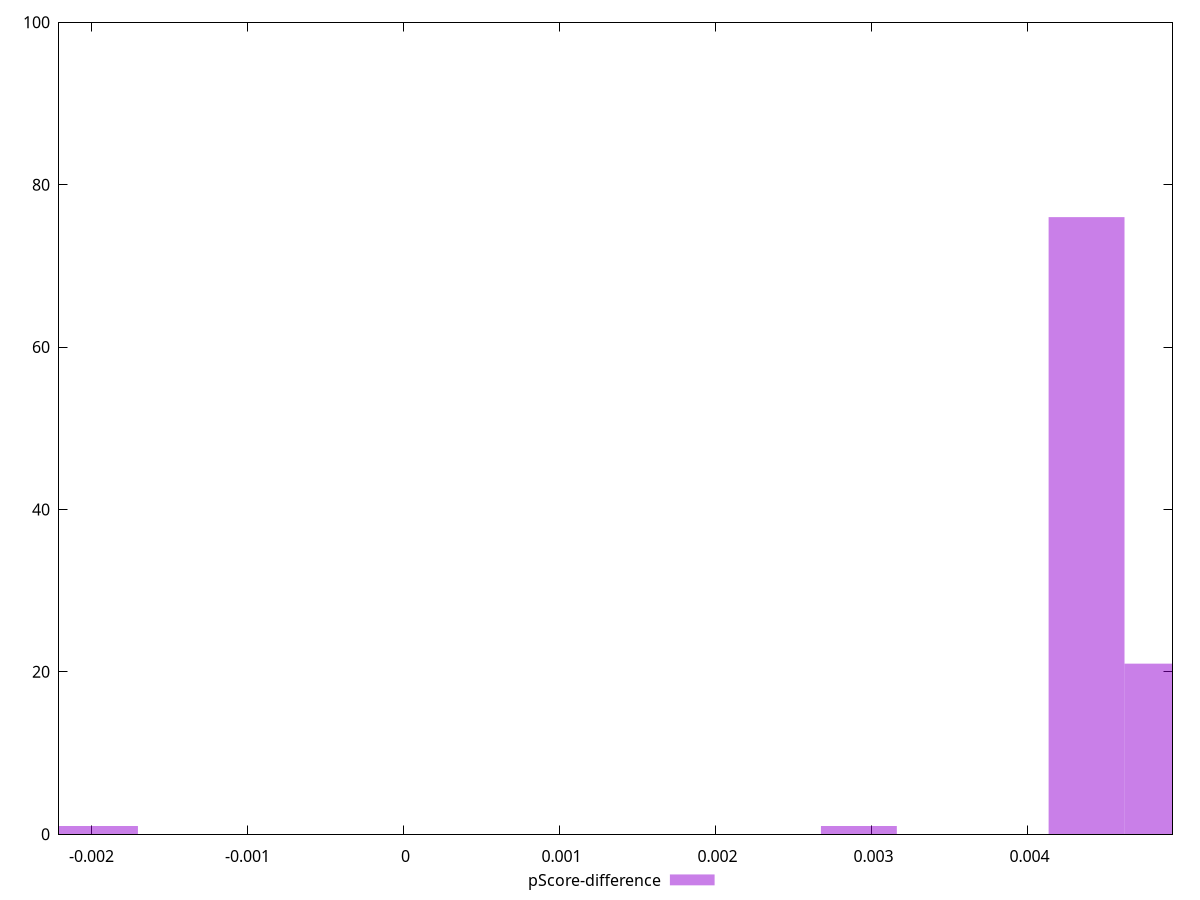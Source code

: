 reset

$pScoreDifference <<EOF
0.004377928345714239 76
-0.0024321824142856884 1
0.002918618897142826 1
0.004864364828571377 21
-0.0019457459314285509 1
EOF

set key outside below
set boxwidth 0.0004864364828571377
set xrange [-0.0022084635831848276:0.0049287717626693706]
set yrange [0:100]
set trange [0:100]
set style fill transparent solid 0.5 noborder
set terminal svg size 640, 490 enhanced background rgb 'white'
set output "reports/report_00028_2021-02-24T12-49-42.674Z/uses-long-cache-ttl/samples/music/pScore-difference/histogram.svg"

plot $pScoreDifference title "pScore-difference" with boxes

reset

